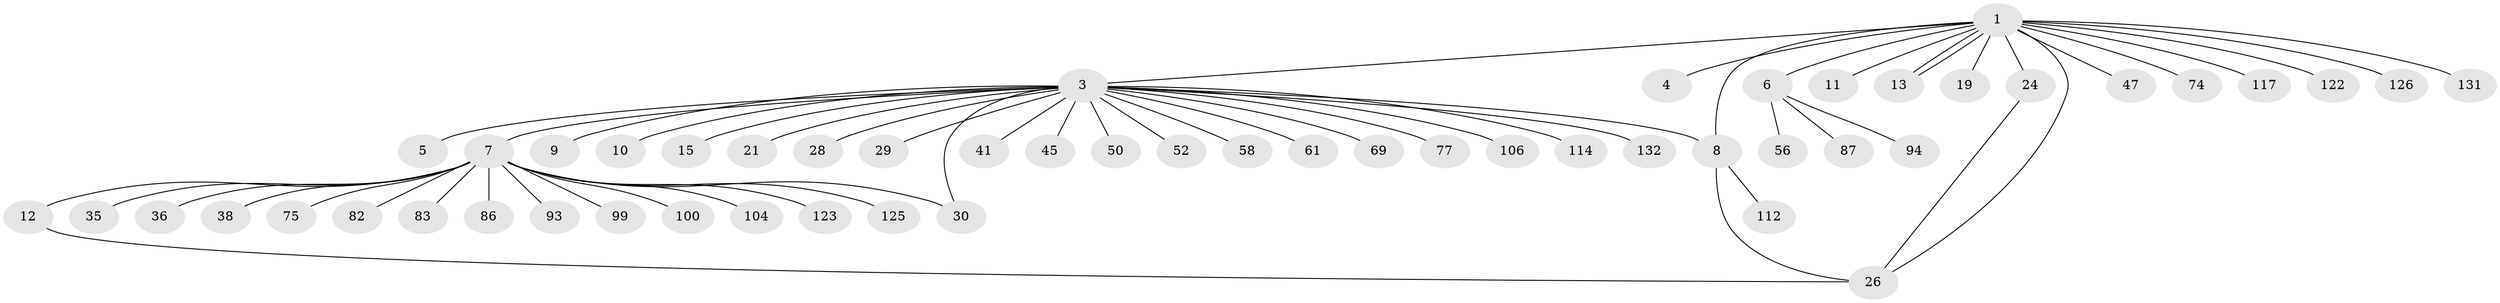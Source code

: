 // original degree distribution, {13: 0.0072992700729927005, 15: 0.0072992700729927005, 22: 0.0072992700729927005, 1: 0.6788321167883211, 4: 0.021897810218978103, 16: 0.0072992700729927005, 7: 0.0072992700729927005, 12: 0.0072992700729927005, 2: 0.17518248175182483, 14: 0.0072992700729927005, 3: 0.06569343065693431, 5: 0.0072992700729927005}
// Generated by graph-tools (version 1.1) at 2025/18/03/04/25 18:18:19]
// undirected, 54 vertices, 59 edges
graph export_dot {
graph [start="1"]
  node [color=gray90,style=filled];
  1 [super="+2+33+17+66+79+81+85+136+49"];
  3;
  4;
  5;
  6;
  7;
  8 [super="+43+57+60+95+90"];
  9 [super="+40+37+18+32+65+76+89+116+22+14+20"];
  10;
  11 [super="+63"];
  12 [super="+16+34+46+51+53+64+59+80+111+127+23+25"];
  13 [super="+84"];
  15 [super="+91"];
  19;
  21;
  24 [super="+137"];
  26 [super="+55+134+107+31"];
  28;
  29;
  30 [super="+92"];
  35;
  36;
  38;
  41;
  45 [super="+48"];
  47;
  50 [super="+70+120+78"];
  52 [super="+101"];
  56;
  58;
  61 [super="+62"];
  69;
  74;
  75;
  77;
  82;
  83;
  86;
  87;
  93;
  94;
  99 [super="+109"];
  100 [super="+135"];
  104 [super="+113+128"];
  106;
  112;
  114;
  117;
  122;
  123;
  125;
  126;
  131;
  132;
  1 -- 6;
  1 -- 13;
  1 -- 13;
  1 -- 8;
  1 -- 3;
  1 -- 4;
  1 -- 131;
  1 -- 26;
  1 -- 74;
  1 -- 11;
  1 -- 47;
  1 -- 19;
  1 -- 117;
  1 -- 24;
  1 -- 122;
  1 -- 126;
  3 -- 5;
  3 -- 7;
  3 -- 8;
  3 -- 9;
  3 -- 10;
  3 -- 15;
  3 -- 21;
  3 -- 28;
  3 -- 29;
  3 -- 30;
  3 -- 41;
  3 -- 45;
  3 -- 50;
  3 -- 52;
  3 -- 58;
  3 -- 61;
  3 -- 69;
  3 -- 77;
  3 -- 106;
  3 -- 114;
  3 -- 132;
  6 -- 56;
  6 -- 87;
  6 -- 94;
  7 -- 12;
  7 -- 35;
  7 -- 36;
  7 -- 38;
  7 -- 75;
  7 -- 82;
  7 -- 83;
  7 -- 86;
  7 -- 93;
  7 -- 99;
  7 -- 100;
  7 -- 104;
  7 -- 123;
  7 -- 125;
  7 -- 30;
  8 -- 112;
  8 -- 26;
  12 -- 26;
  24 -- 26;
}
